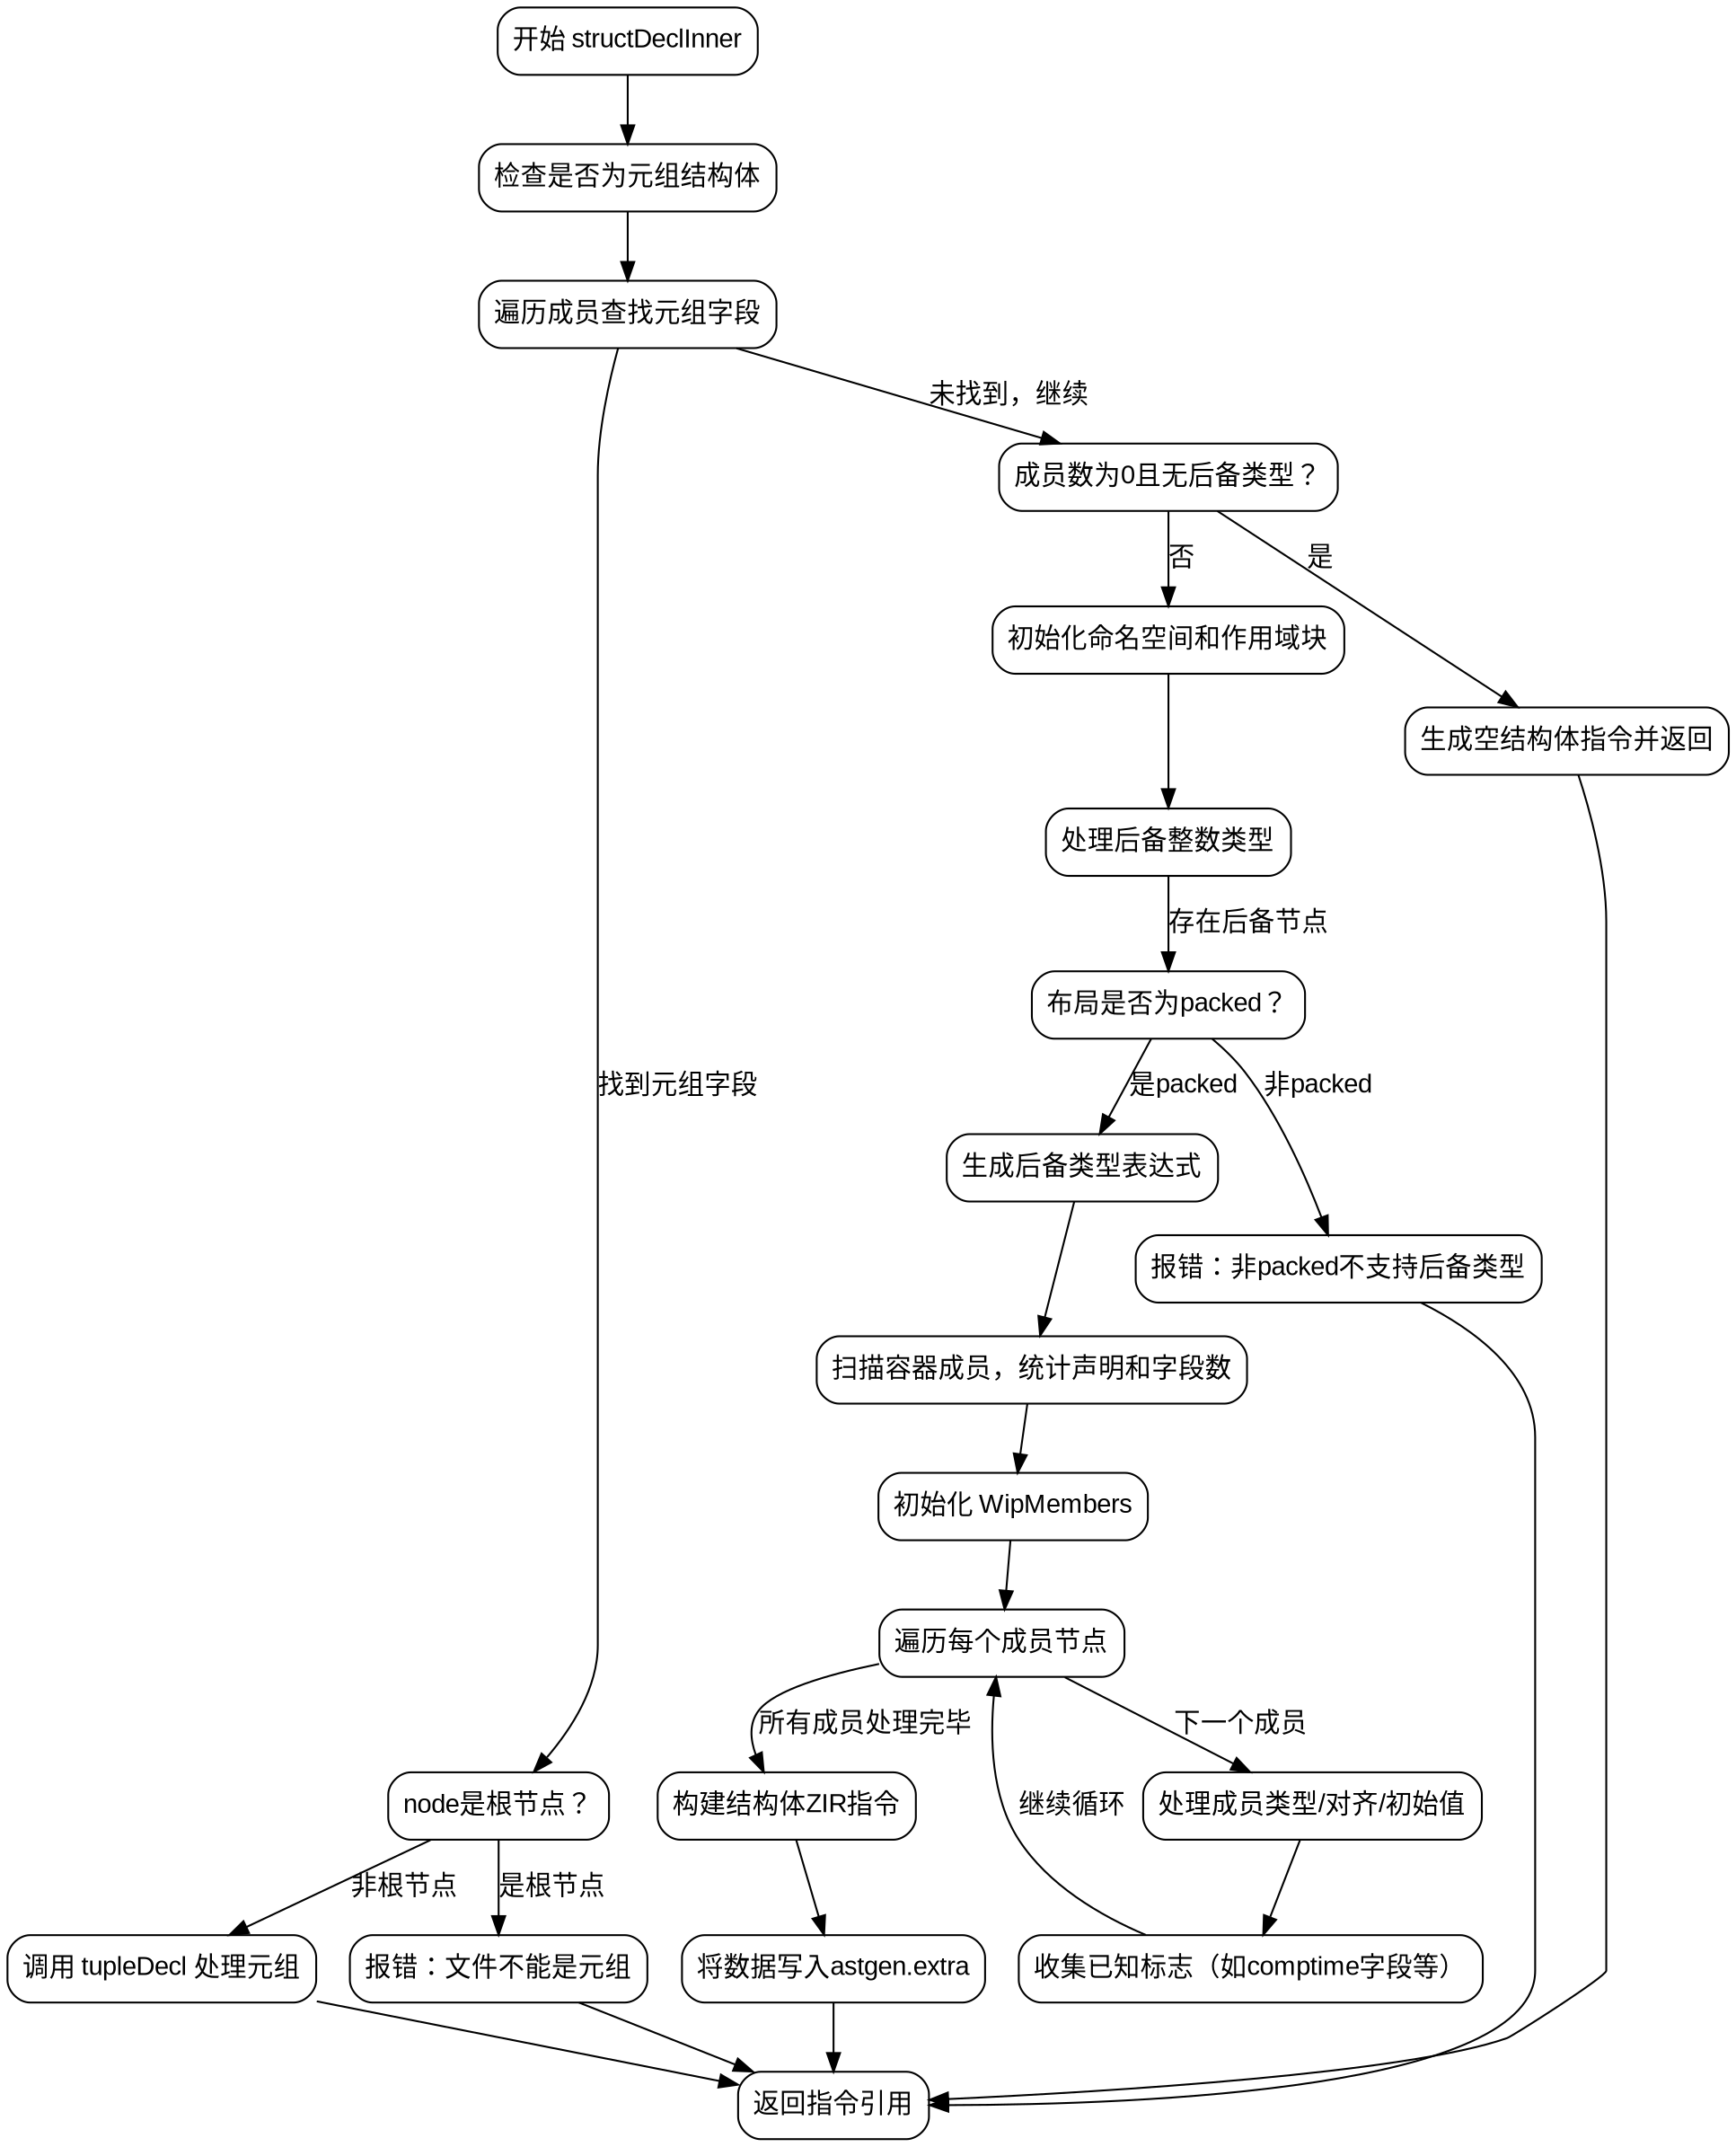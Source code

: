 
digraph flowchart {
    node [shape=rectangle, style="rounded", fontname="Arial"];
    edge [fontname="Arial"];

    start [label="开始 structDeclInner"];
    check_tuple [label="检查是否为元组结构体"];
    is_tuple [label="遍历成员查找元组字段"];
    handle_root_tuple [label="node是根节点？"];
    fail_root_tuple [label="报错：文件不能是元组"];
    call_tupleDecl [label="调用 tupleDecl 处理元组"];
    empty_struct [label="成员数为0且无后备类型？"];
    create_empty_struct [label="生成空结构体指令并返回"];
    init_namespace [label="初始化命名空间和作用域块"];
    handle_backing_int [label="处理后备整数类型"];
    check_packed [label="布局是否为packed？"];
    fail_non_packed [label="报错：非packed不支持后备类型"];
    process_backing_int [label="生成后备类型表达式"];
    scan_members [label="扫描容器成员，统计声明和字段数"];
    init_wip_members [label="初始化 WipMembers"];
    loop_members [label="遍历每个成员节点"];
    handle_member [label="处理成员类型/对齐/初始值"];
    collect_flags [label="收集已知标志（如comptime字段等）"];
    build_struct [label="构建结构体ZIR指令"];
    write_extra_data [label="将数据写入astgen.extra"];
    return_inst [label="返回指令引用"];

    start -> check_tuple;
    check_tuple -> is_tuple;
    is_tuple -> handle_root_tuple [label="找到元组字段"];
    is_tuple -> empty_struct [label="未找到，继续"];

    handle_root_tuple -> fail_root_tuple [label="是根节点"];
    handle_root_tuple -> call_tupleDecl [label="非根节点"];
    fail_root_tuple -> return_inst;
    call_tupleDecl -> return_inst;

    empty_struct -> create_empty_struct [label="是"];
    empty_struct -> init_namespace [label="否"];

    init_namespace -> handle_backing_int;
    handle_backing_int -> check_packed [label="存在后备节点"];
    check_packed -> fail_non_packed [label="非packed"];
    check_packed -> process_backing_int [label="是packed"];
    process_backing_int -> scan_members;
    fail_non_packed -> return_inst;

    scan_members -> init_wip_members;
    init_wip_members -> loop_members;
    loop_members -> handle_member [label="下一个成员"];
    handle_member -> collect_flags;
    collect_flags -> loop_members [label="继续循环"];
    loop_members -> build_struct [label="所有成员处理完毕"];

    build_struct -> write_extra_data;
    write_extra_data -> return_inst;

    create_empty_struct -> return_inst;
}
